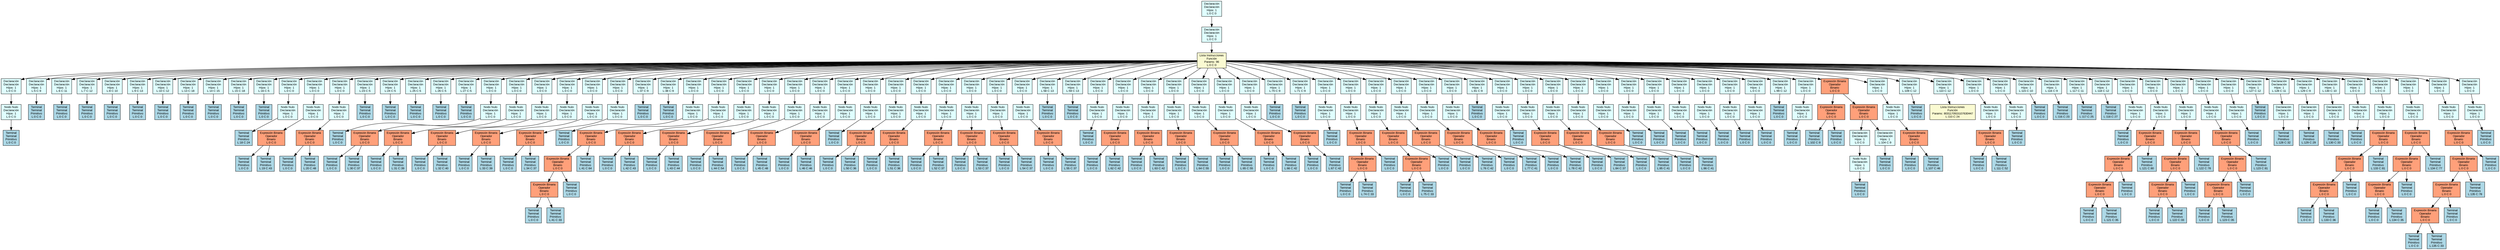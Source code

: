 digraph AST {
    rankdir=TB;
    node [shape=box, style=filled, fontname="Arial", fontsize=10];
    edge [fontname="Arial", fontsize=8];
    
    node0 [label="Declaración\nDeclaración\nHijos: 1\nL:0 C:0", fillcolor="lightcyan"];
    node1 [label="Declaración\nDeclaración\nHijos: 1\nL:0 C:0", fillcolor="lightcyan"];
    node0 -> node1;
    node2 [label="Lista Instrucciones\nFunción\nParams: 96\nL:0 C:0", fillcolor="lightgoldenrodyellow"];
    node1 -> node2;
    node3 [label="Declaración\nDeclaración\nHijos: 1\nL:0 C:0", fillcolor="lightcyan"];
    node2 -> node3;
    node4 [label="Nodo Nulo\nDeclaración\nHijos: 1\nL:0 C:0", fillcolor="lightcyan"];
    node3 -> node4;
    node5 [label="Terminal\nTerminal\nPrimitivo\nL:0 C:0", fillcolor="lightblue"];
    node4 -> node5;
    node6 [label="Declaración\nDeclaración\nHijos: 1\nL:5 C:9", fillcolor="lightcyan"];
    node2 -> node6;
    node7 [label="Terminal\nTerminal\nPrimitivo\nL:0 C:0", fillcolor="lightblue"];
    node6 -> node7;
    node8 [label="Declaración\nDeclaración\nHijos: 1\nL:6 C:11", fillcolor="lightcyan"];
    node2 -> node8;
    node9 [label="Terminal\nTerminal\nPrimitivo\nL:0 C:0", fillcolor="lightblue"];
    node8 -> node9;
    node10 [label="Declaración\nDeclaración\nHijos: 1\nL:7 C:12", fillcolor="lightcyan"];
    node2 -> node10;
    node11 [label="Terminal\nTerminal\nPrimitivo\nL:0 C:0", fillcolor="lightblue"];
    node10 -> node11;
    node12 [label="Declaración\nDeclaración\nHijos: 1\nL:8 C:10", fillcolor="lightcyan"];
    node2 -> node12;
    node13 [label="Terminal\nTerminal\nPrimitivo\nL:0 C:0", fillcolor="lightblue"];
    node12 -> node13;
    node14 [label="Declaración\nDeclaración\nHijos: 1\nL:9 C:13", fillcolor="lightcyan"];
    node2 -> node14;
    node15 [label="Terminal\nTerminal\nPrimitivo\nL:0 C:0", fillcolor="lightblue"];
    node14 -> node15;
    node16 [label="Declaración\nDeclaración\nHijos: 1\nL:10 C:12", fillcolor="lightcyan"];
    node2 -> node16;
    node17 [label="Terminal\nTerminal\nPrimitivo\nL:0 C:0", fillcolor="lightblue"];
    node16 -> node17;
    node18 [label="Declaración\nDeclaración\nHijos: 1\nL:13 C:18", fillcolor="lightcyan"];
    node2 -> node18;
    node19 [label="Terminal\nTerminal\nPrimitivo\nL:0 C:0", fillcolor="lightblue"];
    node18 -> node19;
    node20 [label="Declaración\nDeclaración\nHijos: 1\nL:14 C:15", fillcolor="lightcyan"];
    node2 -> node20;
    node21 [label="Terminal\nTerminal\nPrimitivo\nL:0 C:0", fillcolor="lightblue"];
    node20 -> node21;
    node22 [label="Declaración\nDeclaración\nHijos: 1\nL:15 C:18", fillcolor="lightcyan"];
    node2 -> node22;
    node23 [label="Terminal\nTerminal\nPrimitivo\nL:0 C:0", fillcolor="lightblue"];
    node22 -> node23;
    node24 [label="Declaración\nDeclaración\nHijos: 1\nL:16 C:5", fillcolor="lightcyan"];
    node2 -> node24;
    node25 [label="Terminal\nTerminal\nPrimitivo\nL:0 C:0", fillcolor="lightblue"];
    node24 -> node25;
    node26 [label="Declaración\nDeclaración\nHijos: 1\nL:0 C:0", fillcolor="lightcyan"];
    node2 -> node26;
    node27 [label="Nodo Nulo\nDeclaración\nHijos: 1\nL:0 C:0", fillcolor="lightcyan"];
    node26 -> node27;
    node28 [label="Terminal\nTerminal\nPrimitivo\nL:18 C:24", fillcolor="lightblue"];
    node27 -> node28;
    node29 [label="Declaración\nDeclaración\nHijos: 1\nL:0 C:0", fillcolor="lightcyan"];
    node2 -> node29;
    node30 [label="Nodo Nulo\nDeclaración\nHijos: 1\nL:0 C:0", fillcolor="lightcyan"];
    node29 -> node30;
    node31 [label="Expresión Binaria\nOperador\nBinario\nL:0 C:0", fillcolor="lightsalmon"];
    node30 -> node31;
    node32 [label="Terminal\nTerminal\nPrimitivo\nL:0 C:0", fillcolor="lightblue"];
    node31 -> node32;
    node33 [label="Terminal\nTerminal\nPrimitivo\nL:19 C:43", fillcolor="lightblue"];
    node31 -> node33;
    node34 [label="Declaración\nDeclaración\nHijos: 1\nL:0 C:0", fillcolor="lightcyan"];
    node2 -> node34;
    node35 [label="Nodo Nulo\nDeclaración\nHijos: 1\nL:0 C:0", fillcolor="lightcyan"];
    node34 -> node35;
    node36 [label="Expresión Binaria\nOperador\nBinario\nL:0 C:0", fillcolor="lightsalmon"];
    node35 -> node36;
    node37 [label="Terminal\nTerminal\nPrimitivo\nL:0 C:0", fillcolor="lightblue"];
    node36 -> node37;
    node38 [label="Terminal\nTerminal\nPrimitivo\nL:20 C:48", fillcolor="lightblue"];
    node36 -> node38;
    node39 [label="Declaración\nDeclaración\nHijos: 1\nL:23 C:5", fillcolor="lightcyan"];
    node2 -> node39;
    node40 [label="Terminal\nTerminal\nPrimitivo\nL:0 C:0", fillcolor="lightblue"];
    node39 -> node40;
    node41 [label="Declaración\nDeclaración\nHijos: 1\nL:24 C:5", fillcolor="lightcyan"];
    node2 -> node41;
    node42 [label="Terminal\nTerminal\nPrimitivo\nL:0 C:0", fillcolor="lightblue"];
    node41 -> node42;
    node43 [label="Declaración\nDeclaración\nHijos: 1\nL:25 C:5", fillcolor="lightcyan"];
    node2 -> node43;
    node44 [label="Terminal\nTerminal\nPrimitivo\nL:0 C:0", fillcolor="lightblue"];
    node43 -> node44;
    node45 [label="Declaración\nDeclaración\nHijos: 1\nL:26 C:5", fillcolor="lightcyan"];
    node2 -> node45;
    node46 [label="Terminal\nTerminal\nPrimitivo\nL:0 C:0", fillcolor="lightblue"];
    node45 -> node46;
    node47 [label="Declaración\nDeclaración\nHijos: 1\nL:27 C:5", fillcolor="lightcyan"];
    node2 -> node47;
    node48 [label="Terminal\nTerminal\nPrimitivo\nL:0 C:0", fillcolor="lightblue"];
    node47 -> node48;
    node49 [label="Declaración\nDeclaración\nHijos: 1\nL:0 C:0", fillcolor="lightcyan"];
    node2 -> node49;
    node50 [label="Nodo Nulo\nDeclaración\nHijos: 1\nL:0 C:0", fillcolor="lightcyan"];
    node49 -> node50;
    node51 [label="Terminal\nTerminal\nPrimitivo\nL:0 C:0", fillcolor="lightblue"];
    node50 -> node51;
    node52 [label="Declaración\nDeclaración\nHijos: 1\nL:0 C:0", fillcolor="lightcyan"];
    node2 -> node52;
    node53 [label="Nodo Nulo\nDeclaración\nHijos: 1\nL:0 C:0", fillcolor="lightcyan"];
    node52 -> node53;
    node54 [label="Expresión Binaria\nOperador\nBinario\nL:0 C:0", fillcolor="lightsalmon"];
    node53 -> node54;
    node55 [label="Terminal\nTerminal\nPrimitivo\nL:0 C:0", fillcolor="lightblue"];
    node54 -> node55;
    node56 [label="Terminal\nTerminal\nPrimitivo\nL:30 C:37", fillcolor="lightblue"];
    node54 -> node56;
    node57 [label="Declaración\nDeclaración\nHijos: 1\nL:0 C:0", fillcolor="lightcyan"];
    node2 -> node57;
    node58 [label="Nodo Nulo\nDeclaración\nHijos: 1\nL:0 C:0", fillcolor="lightcyan"];
    node57 -> node58;
    node59 [label="Expresión Binaria\nOperador\nBinario\nL:0 C:0", fillcolor="lightsalmon"];
    node58 -> node59;
    node60 [label="Terminal\nTerminal\nPrimitivo\nL:0 C:0", fillcolor="lightblue"];
    node59 -> node60;
    node61 [label="Terminal\nTerminal\nPrimitivo\nL:31 C:39", fillcolor="lightblue"];
    node59 -> node61;
    node62 [label="Declaración\nDeclaración\nHijos: 1\nL:0 C:0", fillcolor="lightcyan"];
    node2 -> node62;
    node63 [label="Nodo Nulo\nDeclaración\nHijos: 1\nL:0 C:0", fillcolor="lightcyan"];
    node62 -> node63;
    node64 [label="Expresión Binaria\nOperador\nBinario\nL:0 C:0", fillcolor="lightsalmon"];
    node63 -> node64;
    node65 [label="Terminal\nTerminal\nPrimitivo\nL:0 C:0", fillcolor="lightblue"];
    node64 -> node65;
    node66 [label="Terminal\nTerminal\nPrimitivo\nL:32 C:40", fillcolor="lightblue"];
    node64 -> node66;
    node67 [label="Declaración\nDeclaración\nHijos: 1\nL:0 C:0", fillcolor="lightcyan"];
    node2 -> node67;
    node68 [label="Nodo Nulo\nDeclaración\nHijos: 1\nL:0 C:0", fillcolor="lightcyan"];
    node67 -> node68;
    node69 [label="Expresión Binaria\nOperador\nBinario\nL:0 C:0", fillcolor="lightsalmon"];
    node68 -> node69;
    node70 [label="Terminal\nTerminal\nPrimitivo\nL:0 C:0", fillcolor="lightblue"];
    node69 -> node70;
    node71 [label="Terminal\nTerminal\nPrimitivo\nL:33 C:39", fillcolor="lightblue"];
    node69 -> node71;
    node72 [label="Declaración\nDeclaración\nHijos: 1\nL:0 C:0", fillcolor="lightcyan"];
    node2 -> node72;
    node73 [label="Nodo Nulo\nDeclaración\nHijos: 1\nL:0 C:0", fillcolor="lightcyan"];
    node72 -> node73;
    node74 [label="Expresión Binaria\nOperador\nBinario\nL:0 C:0", fillcolor="lightsalmon"];
    node73 -> node74;
    node75 [label="Terminal\nTerminal\nPrimitivo\nL:0 C:0", fillcolor="lightblue"];
    node74 -> node75;
    node76 [label="Terminal\nTerminal\nPrimitivo\nL:34 C:37", fillcolor="lightblue"];
    node74 -> node76;
    node77 [label="Declaración\nDeclaración\nHijos: 1\nL:37 C:9", fillcolor="lightcyan"];
    node2 -> node77;
    node78 [label="Terminal\nTerminal\nPrimitivo\nL:0 C:0", fillcolor="lightblue"];
    node77 -> node78;
    node79 [label="Declaración\nDeclaración\nHijos: 1\nL:38 C:9", fillcolor="lightcyan"];
    node2 -> node79;
    node80 [label="Terminal\nTerminal\nPrimitivo\nL:0 C:0", fillcolor="lightblue"];
    node79 -> node80;
    node81 [label="Declaración\nDeclaración\nHijos: 1\nL:0 C:0", fillcolor="lightcyan"];
    node2 -> node81;
    node82 [label="Nodo Nulo\nDeclaración\nHijos: 1\nL:0 C:0", fillcolor="lightcyan"];
    node81 -> node82;
    node83 [label="Terminal\nTerminal\nPrimitivo\nL:0 C:0", fillcolor="lightblue"];
    node82 -> node83;
    node84 [label="Declaración\nDeclaración\nHijos: 1\nL:0 C:0", fillcolor="lightcyan"];
    node2 -> node84;
    node85 [label="Nodo Nulo\nDeclaración\nHijos: 1\nL:0 C:0", fillcolor="lightcyan"];
    node84 -> node85;
    node86 [label="Expresión Binaria\nOperador\nBinario\nL:0 C:0", fillcolor="lightsalmon"];
    node85 -> node86;
    node87 [label="Expresión Binaria\nOperador\nBinario\nL:0 C:0", fillcolor="lightsalmon"];
    node86 -> node87;
    node88 [label="Expresión Binaria\nOperador\nBinario\nL:0 C:0", fillcolor="lightsalmon"];
    node87 -> node88;
    node89 [label="Terminal\nTerminal\nPrimitivo\nL:0 C:0", fillcolor="lightblue"];
    node88 -> node89;
    node90 [label="Terminal\nTerminal\nPrimitivo\nL:41 C:33", fillcolor="lightblue"];
    node88 -> node90;
    node91 [label="Terminal\nTerminal\nPrimitivo\nL:0 C:0", fillcolor="lightblue"];
    node87 -> node91;
    node92 [label="Terminal\nTerminal\nPrimitivo\nL:41 C:64", fillcolor="lightblue"];
    node86 -> node92;
    node93 [label="Declaración\nDeclaración\nHijos: 1\nL:0 C:0", fillcolor="lightcyan"];
    node2 -> node93;
    node94 [label="Nodo Nulo\nDeclaración\nHijos: 1\nL:0 C:0", fillcolor="lightcyan"];
    node93 -> node94;
    node95 [label="Expresión Binaria\nOperador\nBinario\nL:0 C:0", fillcolor="lightsalmon"];
    node94 -> node95;
    node96 [label="Terminal\nTerminal\nPrimitivo\nL:0 C:0", fillcolor="lightblue"];
    node95 -> node96;
    node97 [label="Terminal\nTerminal\nPrimitivo\nL:42 C:43", fillcolor="lightblue"];
    node95 -> node97;
    node98 [label="Declaración\nDeclaración\nHijos: 1\nL:0 C:0", fillcolor="lightcyan"];
    node2 -> node98;
    node99 [label="Nodo Nulo\nDeclaración\nHijos: 1\nL:0 C:0", fillcolor="lightcyan"];
    node98 -> node99;
    node100 [label="Expresión Binaria\nOperador\nBinario\nL:0 C:0", fillcolor="lightsalmon"];
    node99 -> node100;
    node101 [label="Terminal\nTerminal\nPrimitivo\nL:0 C:0", fillcolor="lightblue"];
    node100 -> node101;
    node102 [label="Terminal\nTerminal\nPrimitivo\nL:43 C:44", fillcolor="lightblue"];
    node100 -> node102;
    node103 [label="Declaración\nDeclaración\nHijos: 1\nL:0 C:0", fillcolor="lightcyan"];
    node2 -> node103;
    node104 [label="Nodo Nulo\nDeclaración\nHijos: 1\nL:0 C:0", fillcolor="lightcyan"];
    node103 -> node104;
    node105 [label="Expresión Binaria\nOperador\nBinario\nL:0 C:0", fillcolor="lightsalmon"];
    node104 -> node105;
    node106 [label="Terminal\nTerminal\nPrimitivo\nL:0 C:0", fillcolor="lightblue"];
    node105 -> node106;
    node107 [label="Terminal\nTerminal\nPrimitivo\nL:44 C:54", fillcolor="lightblue"];
    node105 -> node107;
    node108 [label="Declaración\nDeclaración\nHijos: 1\nL:0 C:0", fillcolor="lightcyan"];
    node2 -> node108;
    node109 [label="Nodo Nulo\nDeclaración\nHijos: 1\nL:0 C:0", fillcolor="lightcyan"];
    node108 -> node109;
    node110 [label="Expresión Binaria\nOperador\nBinario\nL:0 C:0", fillcolor="lightsalmon"];
    node109 -> node110;
    node111 [label="Terminal\nTerminal\nPrimitivo\nL:0 C:0", fillcolor="lightblue"];
    node110 -> node111;
    node112 [label="Terminal\nTerminal\nPrimitivo\nL:45 C:48", fillcolor="lightblue"];
    node110 -> node112;
    node113 [label="Declaración\nDeclaración\nHijos: 1\nL:0 C:0", fillcolor="lightcyan"];
    node2 -> node113;
    node114 [label="Nodo Nulo\nDeclaración\nHijos: 1\nL:0 C:0", fillcolor="lightcyan"];
    node113 -> node114;
    node115 [label="Expresión Binaria\nOperador\nBinario\nL:0 C:0", fillcolor="lightsalmon"];
    node114 -> node115;
    node116 [label="Terminal\nTerminal\nPrimitivo\nL:0 C:0", fillcolor="lightblue"];
    node115 -> node116;
    node117 [label="Terminal\nTerminal\nPrimitivo\nL:46 C:46", fillcolor="lightblue"];
    node115 -> node117;
    node118 [label="Declaración\nDeclaración\nHijos: 1\nL:0 C:0", fillcolor="lightcyan"];
    node2 -> node118;
    node119 [label="Nodo Nulo\nDeclaración\nHijos: 1\nL:0 C:0", fillcolor="lightcyan"];
    node118 -> node119;
    node120 [label="Terminal\nTerminal\nPrimitivo\nL:0 C:0", fillcolor="lightblue"];
    node119 -> node120;
    node121 [label="Declaración\nDeclaración\nHijos: 1\nL:0 C:0", fillcolor="lightcyan"];
    node2 -> node121;
    node122 [label="Nodo Nulo\nDeclaración\nHijos: 1\nL:0 C:0", fillcolor="lightcyan"];
    node121 -> node122;
    node123 [label="Expresión Binaria\nOperador\nBinario\nL:0 C:0", fillcolor="lightsalmon"];
    node122 -> node123;
    node124 [label="Terminal\nTerminal\nPrimitivo\nL:0 C:0", fillcolor="lightblue"];
    node123 -> node124;
    node125 [label="Terminal\nTerminal\nPrimitivo\nL:50 C:36", fillcolor="lightblue"];
    node123 -> node125;
    node126 [label="Declaración\nDeclaración\nHijos: 1\nL:0 C:0", fillcolor="lightcyan"];
    node2 -> node126;
    node127 [label="Nodo Nulo\nDeclaración\nHijos: 1\nL:0 C:0", fillcolor="lightcyan"];
    node126 -> node127;
    node128 [label="Expresión Binaria\nOperador\nBinario\nL:0 C:0", fillcolor="lightsalmon"];
    node127 -> node128;
    node129 [label="Terminal\nTerminal\nPrimitivo\nL:0 C:0", fillcolor="lightblue"];
    node128 -> node129;
    node130 [label="Terminal\nTerminal\nPrimitivo\nL:51 C:36", fillcolor="lightblue"];
    node128 -> node130;
    node131 [label="Declaración\nDeclaración\nHijos: 1\nL:0 C:0", fillcolor="lightcyan"];
    node2 -> node131;
    node132 [label="Nodo Nulo\nDeclaración\nHijos: 1\nL:0 C:0", fillcolor="lightcyan"];
    node131 -> node132;
    node133 [label="Expresión Binaria\nOperador\nBinario\nL:0 C:0", fillcolor="lightsalmon"];
    node132 -> node133;
    node134 [label="Terminal\nTerminal\nPrimitivo\nL:0 C:0", fillcolor="lightblue"];
    node133 -> node134;
    node135 [label="Terminal\nTerminal\nPrimitivo\nL:52 C:37", fillcolor="lightblue"];
    node133 -> node135;
    node136 [label="Declaración\nDeclaración\nHijos: 1\nL:0 C:0", fillcolor="lightcyan"];
    node2 -> node136;
    node137 [label="Nodo Nulo\nDeclaración\nHijos: 1\nL:0 C:0", fillcolor="lightcyan"];
    node136 -> node137;
    node138 [label="Expresión Binaria\nOperador\nBinario\nL:0 C:0", fillcolor="lightsalmon"];
    node137 -> node138;
    node139 [label="Terminal\nTerminal\nPrimitivo\nL:0 C:0", fillcolor="lightblue"];
    node138 -> node139;
    node140 [label="Terminal\nTerminal\nPrimitivo\nL:53 C:37", fillcolor="lightblue"];
    node138 -> node140;
    node141 [label="Declaración\nDeclaración\nHijos: 1\nL:0 C:0", fillcolor="lightcyan"];
    node2 -> node141;
    node142 [label="Nodo Nulo\nDeclaración\nHijos: 1\nL:0 C:0", fillcolor="lightcyan"];
    node141 -> node142;
    node143 [label="Expresión Binaria\nOperador\nBinario\nL:0 C:0", fillcolor="lightsalmon"];
    node142 -> node143;
    node144 [label="Terminal\nTerminal\nPrimitivo\nL:0 C:0", fillcolor="lightblue"];
    node143 -> node144;
    node145 [label="Terminal\nTerminal\nPrimitivo\nL:54 C:37", fillcolor="lightblue"];
    node143 -> node145;
    node146 [label="Declaración\nDeclaración\nHijos: 1\nL:0 C:0", fillcolor="lightcyan"];
    node2 -> node146;
    node147 [label="Nodo Nulo\nDeclaración\nHijos: 1\nL:0 C:0", fillcolor="lightcyan"];
    node146 -> node147;
    node148 [label="Expresión Binaria\nOperador\nBinario\nL:0 C:0", fillcolor="lightsalmon"];
    node147 -> node148;
    node149 [label="Terminal\nTerminal\nPrimitivo\nL:0 C:0", fillcolor="lightblue"];
    node148 -> node149;
    node150 [label="Terminal\nTerminal\nPrimitivo\nL:55 C:37", fillcolor="lightblue"];
    node148 -> node150;
    node151 [label="Declaración\nDeclaración\nHijos: 1\nL:58 C:13", fillcolor="lightcyan"];
    node2 -> node151;
    node152 [label="Terminal\nTerminal\nPrimitivo\nL:0 C:0", fillcolor="lightblue"];
    node151 -> node152;
    node153 [label="Declaración\nDeclaración\nHijos: 1\nL:59 C:13", fillcolor="lightcyan"];
    node2 -> node153;
    node154 [label="Terminal\nTerminal\nPrimitivo\nL:0 C:0", fillcolor="lightblue"];
    node153 -> node154;
    node155 [label="Declaración\nDeclaración\nHijos: 1\nL:0 C:0", fillcolor="lightcyan"];
    node2 -> node155;
    node156 [label="Nodo Nulo\nDeclaración\nHijos: 1\nL:0 C:0", fillcolor="lightcyan"];
    node155 -> node156;
    node157 [label="Terminal\nTerminal\nPrimitivo\nL:0 C:0", fillcolor="lightblue"];
    node156 -> node157;
    node158 [label="Declaración\nDeclaración\nHijos: 1\nL:0 C:0", fillcolor="lightcyan"];
    node2 -> node158;
    node159 [label="Nodo Nulo\nDeclaración\nHijos: 1\nL:0 C:0", fillcolor="lightcyan"];
    node158 -> node159;
    node160 [label="Expresión Binaria\nOperador\nBinario\nL:0 C:0", fillcolor="lightsalmon"];
    node159 -> node160;
    node161 [label="Terminal\nTerminal\nPrimitivo\nL:0 C:0", fillcolor="lightblue"];
    node160 -> node161;
    node162 [label="Terminal\nTerminal\nPrimitivo\nL:62 C:42", fillcolor="lightblue"];
    node160 -> node162;
    node163 [label="Declaración\nDeclaración\nHijos: 1\nL:0 C:0", fillcolor="lightcyan"];
    node2 -> node163;
    node164 [label="Nodo Nulo\nDeclaración\nHijos: 1\nL:0 C:0", fillcolor="lightcyan"];
    node163 -> node164;
    node165 [label="Expresión Binaria\nOperador\nBinario\nL:0 C:0", fillcolor="lightsalmon"];
    node164 -> node165;
    node166 [label="Terminal\nTerminal\nPrimitivo\nL:0 C:0", fillcolor="lightblue"];
    node165 -> node166;
    node167 [label="Terminal\nTerminal\nPrimitivo\nL:63 C:42", fillcolor="lightblue"];
    node165 -> node167;
    node168 [label="Declaración\nDeclaración\nHijos: 1\nL:0 C:0", fillcolor="lightcyan"];
    node2 -> node168;
    node169 [label="Nodo Nulo\nDeclaración\nHijos: 1\nL:0 C:0", fillcolor="lightcyan"];
    node168 -> node169;
    node170 [label="Expresión Binaria\nOperador\nBinario\nL:0 C:0", fillcolor="lightsalmon"];
    node169 -> node170;
    node171 [label="Terminal\nTerminal\nPrimitivo\nL:0 C:0", fillcolor="lightblue"];
    node170 -> node171;
    node172 [label="Terminal\nTerminal\nPrimitivo\nL:64 C:55", fillcolor="lightblue"];
    node170 -> node172;
    node173 [label="Declaración\nDeclaración\nHijos: 1\nL:0 C:0", fillcolor="lightcyan"];
    node2 -> node173;
    node174 [label="Nodo Nulo\nDeclaración\nHijos: 1\nL:0 C:0", fillcolor="lightcyan"];
    node173 -> node174;
    node175 [label="Expresión Binaria\nOperador\nBinario\nL:0 C:0", fillcolor="lightsalmon"];
    node174 -> node175;
    node176 [label="Terminal\nTerminal\nPrimitivo\nL:0 C:0", fillcolor="lightblue"];
    node175 -> node176;
    node177 [label="Terminal\nTerminal\nPrimitivo\nL:65 C:55", fillcolor="lightblue"];
    node175 -> node177;
    node178 [label="Declaración\nDeclaración\nHijos: 1\nL:0 C:0", fillcolor="lightcyan"];
    node2 -> node178;
    node179 [label="Nodo Nulo\nDeclaración\nHijos: 1\nL:0 C:0", fillcolor="lightcyan"];
    node178 -> node179;
    node180 [label="Expresión Binaria\nOperador\nBinario\nL:0 C:0", fillcolor="lightsalmon"];
    node179 -> node180;
    node181 [label="Terminal\nTerminal\nPrimitivo\nL:0 C:0", fillcolor="lightblue"];
    node180 -> node181;
    node182 [label="Terminal\nTerminal\nPrimitivo\nL:66 C:42", fillcolor="lightblue"];
    node180 -> node182;
    node183 [label="Declaración\nDeclaración\nHijos: 1\nL:0 C:0", fillcolor="lightcyan"];
    node2 -> node183;
    node184 [label="Nodo Nulo\nDeclaración\nHijos: 1\nL:0 C:0", fillcolor="lightcyan"];
    node183 -> node184;
    node185 [label="Expresión Binaria\nOperador\nBinario\nL:0 C:0", fillcolor="lightsalmon"];
    node184 -> node185;
    node186 [label="Terminal\nTerminal\nPrimitivo\nL:0 C:0", fillcolor="lightblue"];
    node185 -> node186;
    node187 [label="Terminal\nTerminal\nPrimitivo\nL:67 C:42", fillcolor="lightblue"];
    node185 -> node187;
    node188 [label="Declaración\nDeclaración\nHijos: 1\nL:70 C:9", fillcolor="lightcyan"];
    node2 -> node188;
    node189 [label="Terminal\nTerminal\nPrimitivo\nL:0 C:0", fillcolor="lightblue"];
    node188 -> node189;
    node190 [label="Declaración\nDeclaración\nHijos: 1\nL:71 C:9", fillcolor="lightcyan"];
    node2 -> node190;
    node191 [label="Terminal\nTerminal\nPrimitivo\nL:0 C:0", fillcolor="lightblue"];
    node190 -> node191;
    node192 [label="Declaración\nDeclaración\nHijos: 1\nL:0 C:0", fillcolor="lightcyan"];
    node2 -> node192;
    node193 [label="Nodo Nulo\nDeclaración\nHijos: 1\nL:0 C:0", fillcolor="lightcyan"];
    node192 -> node193;
    node194 [label="Terminal\nTerminal\nPrimitivo\nL:0 C:0", fillcolor="lightblue"];
    node193 -> node194;
    node195 [label="Declaración\nDeclaración\nHijos: 1\nL:0 C:0", fillcolor="lightcyan"];
    node2 -> node195;
    node196 [label="Nodo Nulo\nDeclaración\nHijos: 1\nL:0 C:0", fillcolor="lightcyan"];
    node195 -> node196;
    node197 [label="Expresión Binaria\nOperador\nBinario\nL:0 C:0", fillcolor="lightsalmon"];
    node196 -> node197;
    node198 [label="Expresión Binaria\nOperador\nBinario\nL:0 C:0", fillcolor="lightsalmon"];
    node197 -> node198;
    node199 [label="Terminal\nTerminal\nPrimitivo\nL:0 C:0", fillcolor="lightblue"];
    node198 -> node199;
    node200 [label="Terminal\nTerminal\nPrimitivo\nL:74 C:33", fillcolor="lightblue"];
    node198 -> node200;
    node201 [label="Terminal\nTerminal\nPrimitivo\nL:0 C:0", fillcolor="lightblue"];
    node197 -> node201;
    node202 [label="Declaración\nDeclaración\nHijos: 1\nL:0 C:0", fillcolor="lightcyan"];
    node2 -> node202;
    node203 [label="Nodo Nulo\nDeclaración\nHijos: 1\nL:0 C:0", fillcolor="lightcyan"];
    node202 -> node203;
    node204 [label="Expresión Binaria\nOperador\nBinario\nL:0 C:0", fillcolor="lightsalmon"];
    node203 -> node204;
    node205 [label="Expresión Binaria\nOperador\nBinario\nL:0 C:0", fillcolor="lightsalmon"];
    node204 -> node205;
    node206 [label="Terminal\nTerminal\nPrimitivo\nL:0 C:0", fillcolor="lightblue"];
    node205 -> node206;
    node207 [label="Terminal\nTerminal\nPrimitivo\nL:75 C:33", fillcolor="lightblue"];
    node205 -> node207;
    node208 [label="Terminal\nTerminal\nPrimitivo\nL:0 C:0", fillcolor="lightblue"];
    node204 -> node208;
    node209 [label="Declaración\nDeclaración\nHijos: 1\nL:0 C:0", fillcolor="lightcyan"];
    node2 -> node209;
    node210 [label="Nodo Nulo\nDeclaración\nHijos: 1\nL:0 C:0", fillcolor="lightcyan"];
    node209 -> node210;
    node211 [label="Expresión Binaria\nOperador\nBinario\nL:0 C:0", fillcolor="lightsalmon"];
    node210 -> node211;
    node212 [label="Terminal\nTerminal\nPrimitivo\nL:0 C:0", fillcolor="lightblue"];
    node211 -> node212;
    node213 [label="Terminal\nTerminal\nPrimitivo\nL:76 C:42", fillcolor="lightblue"];
    node211 -> node213;
    node214 [label="Declaración\nDeclaración\nHijos: 1\nL:0 C:0", fillcolor="lightcyan"];
    node2 -> node214;
    node215 [label="Nodo Nulo\nDeclaración\nHijos: 1\nL:0 C:0", fillcolor="lightcyan"];
    node214 -> node215;
    node216 [label="Expresión Binaria\nOperador\nBinario\nL:0 C:0", fillcolor="lightsalmon"];
    node215 -> node216;
    node217 [label="Terminal\nTerminal\nPrimitivo\nL:0 C:0", fillcolor="lightblue"];
    node216 -> node217;
    node218 [label="Terminal\nTerminal\nPrimitivo\nL:77 C:41", fillcolor="lightblue"];
    node216 -> node218;
    node219 [label="Declaración\nDeclaración\nHijos: 1\nL:0 C:0", fillcolor="lightcyan"];
    node2 -> node219;
    node220 [label="Nodo Nulo\nDeclaración\nHijos: 1\nL:0 C:0", fillcolor="lightcyan"];
    node219 -> node220;
    node221 [label="Expresión Binaria\nOperador\nBinario\nL:0 C:0", fillcolor="lightsalmon"];
    node220 -> node221;
    node222 [label="Terminal\nTerminal\nPrimitivo\nL:0 C:0", fillcolor="lightblue"];
    node221 -> node222;
    node223 [label="Terminal\nTerminal\nPrimitivo\nL:78 C:42", fillcolor="lightblue"];
    node221 -> node223;
    node224 [label="Declaración\nDeclaración\nHijos: 1\nL:81 C:9", fillcolor="lightcyan"];
    node2 -> node224;
    node225 [label="Terminal\nTerminal\nPrimitivo\nL:0 C:0", fillcolor="lightblue"];
    node224 -> node225;
    node226 [label="Declaración\nDeclaración\nHijos: 1\nL:0 C:0", fillcolor="lightcyan"];
    node2 -> node226;
    node227 [label="Nodo Nulo\nDeclaración\nHijos: 1\nL:0 C:0", fillcolor="lightcyan"];
    node226 -> node227;
    node228 [label="Terminal\nTerminal\nPrimitivo\nL:0 C:0", fillcolor="lightblue"];
    node227 -> node228;
    node229 [label="Declaración\nDeclaración\nHijos: 1\nL:0 C:0", fillcolor="lightcyan"];
    node2 -> node229;
    node230 [label="Nodo Nulo\nDeclaración\nHijos: 1\nL:0 C:0", fillcolor="lightcyan"];
    node229 -> node230;
    node231 [label="Expresión Binaria\nOperador\nBinario\nL:0 C:0", fillcolor="lightsalmon"];
    node230 -> node231;
    node232 [label="Terminal\nTerminal\nPrimitivo\nL:0 C:0", fillcolor="lightblue"];
    node231 -> node232;
    node233 [label="Terminal\nTerminal\nPrimitivo\nL:84 C:37", fillcolor="lightblue"];
    node231 -> node233;
    node234 [label="Declaración\nDeclaración\nHijos: 1\nL:0 C:0", fillcolor="lightcyan"];
    node2 -> node234;
    node235 [label="Nodo Nulo\nDeclaración\nHijos: 1\nL:0 C:0", fillcolor="lightcyan"];
    node234 -> node235;
    node236 [label="Expresión Binaria\nOperador\nBinario\nL:0 C:0", fillcolor="lightsalmon"];
    node235 -> node236;
    node237 [label="Terminal\nTerminal\nPrimitivo\nL:0 C:0", fillcolor="lightblue"];
    node236 -> node237;
    node238 [label="Terminal\nTerminal\nPrimitivo\nL:85 C:41", fillcolor="lightblue"];
    node236 -> node238;
    node239 [label="Declaración\nDeclaración\nHijos: 1\nL:0 C:0", fillcolor="lightcyan"];
    node2 -> node239;
    node240 [label="Nodo Nulo\nDeclaración\nHijos: 1\nL:0 C:0", fillcolor="lightcyan"];
    node239 -> node240;
    node241 [label="Expresión Binaria\nOperador\nBinario\nL:0 C:0", fillcolor="lightsalmon"];
    node240 -> node241;
    node242 [label="Terminal\nTerminal\nPrimitivo\nL:0 C:0", fillcolor="lightblue"];
    node241 -> node242;
    node243 [label="Terminal\nTerminal\nPrimitivo\nL:86 C:41", fillcolor="lightblue"];
    node241 -> node243;
    node244 [label="Declaración\nDeclaración\nHijos: 1\nL:0 C:0", fillcolor="lightcyan"];
    node2 -> node244;
    node245 [label="Nodo Nulo\nDeclaración\nHijos: 1\nL:0 C:0", fillcolor="lightcyan"];
    node244 -> node245;
    node246 [label="Terminal\nTerminal\nPrimitivo\nL:0 C:0", fillcolor="lightblue"];
    node245 -> node246;
    node247 [label="Declaración\nDeclaración\nHijos: 1\nL:0 C:0", fillcolor="lightcyan"];
    node2 -> node247;
    node248 [label="Nodo Nulo\nDeclaración\nHijos: 1\nL:0 C:0", fillcolor="lightcyan"];
    node247 -> node248;
    node249 [label="Terminal\nTerminal\nPrimitivo\nL:0 C:0", fillcolor="lightblue"];
    node248 -> node249;
    node250 [label="Declaración\nDeclaración\nHijos: 1\nL:0 C:0", fillcolor="lightcyan"];
    node2 -> node250;
    node251 [label="Nodo Nulo\nDeclaración\nHijos: 1\nL:0 C:0", fillcolor="lightcyan"];
    node250 -> node251;
    node252 [label="Terminal\nTerminal\nPrimitivo\nL:0 C:0", fillcolor="lightblue"];
    node251 -> node252;
    node253 [label="Declaración\nDeclaración\nHijos: 1\nL:0 C:0", fillcolor="lightcyan"];
    node2 -> node253;
    node254 [label="Nodo Nulo\nDeclaración\nHijos: 1\nL:0 C:0", fillcolor="lightcyan"];
    node253 -> node254;
    node255 [label="Terminal\nTerminal\nPrimitivo\nL:0 C:0", fillcolor="lightblue"];
    node254 -> node255;
    node256 [label="Declaración\nDeclaración\nHijos: 1\nL:0 C:0", fillcolor="lightcyan"];
    node2 -> node256;
    node257 [label="Nodo Nulo\nDeclaración\nHijos: 1\nL:0 C:0", fillcolor="lightcyan"];
    node256 -> node257;
    node258 [label="Terminal\nTerminal\nPrimitivo\nL:0 C:0", fillcolor="lightblue"];
    node257 -> node258;
    node259 [label="Declaración\nDeclaración\nHijos: 1\nL:0 C:0", fillcolor="lightcyan"];
    node2 -> node259;
    node260 [label="Nodo Nulo\nDeclaración\nHijos: 1\nL:0 C:0", fillcolor="lightcyan"];
    node259 -> node260;
    node261 [label="Terminal\nTerminal\nPrimitivo\nL:0 C:0", fillcolor="lightblue"];
    node260 -> node261;
    node262 [label="Declaración\nDeclaración\nHijos: 1\nL:0 C:0", fillcolor="lightcyan"];
    node2 -> node262;
    node263 [label="Nodo Nulo\nDeclaración\nHijos: 1\nL:0 C:0", fillcolor="lightcyan"];
    node262 -> node263;
    node264 [label="Terminal\nTerminal\nPrimitivo\nL:0 C:0", fillcolor="lightblue"];
    node263 -> node264;
    node265 [label="Declaración\nDeclaración\nHijos: 1\nL:99 C:12", fillcolor="lightcyan"];
    node2 -> node265;
    node266 [label="Terminal\nTerminal\nPrimitivo\nL:0 C:0", fillcolor="lightblue"];
    node265 -> node266;
    node267 [label="Declaración\nDeclaración\nHijos: 1\nL:0 C:0", fillcolor="lightcyan"];
    node2 -> node267;
    node268 [label="Nodo Nulo\nDeclaración\nHijos: 1\nL:0 C:0", fillcolor="lightcyan"];
    node267 -> node268;
    node269 [label="Terminal\nTerminal\nPrimitivo\nL:0 C:0", fillcolor="lightblue"];
    node268 -> node269;
    node270 [label="Expresión Binaria\nOperador\nBinario\nL:0 C:0", fillcolor="lightsalmon"];
    node2 -> node270;
    node271 [label="Expresión Binaria\nOperador\nBinario\nL:0 C:0", fillcolor="lightsalmon"];
    node270 -> node271;
    node272 [label="Terminal\nTerminal\nPrimitivo\nL:102 C:9", fillcolor="lightblue"];
    node271 -> node272;
    node273 [label="Terminal\nTerminal\nPrimitivo\nL:0 C:0", fillcolor="lightblue"];
    node271 -> node273;
    node274 [label="Expresión Binaria\nOperador\nBinario\nL:0 C:0", fillcolor="lightsalmon"];
    node270 -> node274;
    node275 [label="Declaración\nDeclaración\nHijos: 1\nL:0 C:0", fillcolor="lightcyan"];
    node274 -> node275;
    node276 [label="Nodo Nulo\nDeclaración\nHijos: 1\nL:0 C:0", fillcolor="lightcyan"];
    node275 -> node276;
    node277 [label="Terminal\nTerminal\nPrimitivo\nL:0 C:0", fillcolor="lightblue"];
    node276 -> node277;
    node278 [label="Declaración\nDeclaración\nHijos: 1\nL:104 C:9", fillcolor="lightcyan"];
    node274 -> node278;
    node279 [label="Terminal\nTerminal\nPrimitivo\nL:0 C:0", fillcolor="lightblue"];
    node278 -> node279;
    node280 [label="Declaración\nDeclaración\nHijos: 1\nL:0 C:0", fillcolor="lightcyan"];
    node2 -> node280;
    node281 [label="Nodo Nulo\nDeclaración\nHijos: 1\nL:0 C:0", fillcolor="lightcyan"];
    node280 -> node281;
    node282 [label="Expresión Binaria\nOperador\nBinario\nL:0 C:0", fillcolor="lightsalmon"];
    node281 -> node282;
    node283 [label="Terminal\nTerminal\nPrimitivo\nL:0 C:0", fillcolor="lightblue"];
    node282 -> node283;
    node284 [label="Terminal\nTerminal\nPrimitivo\nL:107 C:46", fillcolor="lightblue"];
    node282 -> node284;
    node285 [label="Declaración\nDeclaración\nHijos: 1\nL:109 C:12", fillcolor="lightcyan"];
    node2 -> node285;
    node286 [label="Terminal\nTerminal\nPrimitivo\nL:0 C:0", fillcolor="lightblue"];
    node285 -> node286;
    node287 [label="Declaración\nDeclaración\nHijos: 1\nL:110 C:12", fillcolor="lightcyan"];
    node2 -> node287;
    node288 [label="Lista Instrucciones\nFunción\nParams: 8031170915107630447\nL:110 C:24", fillcolor="lightgoldenrodyellow"];
    node287 -> node288;
    node289 [label="Declaración\nDeclaración\nHijos: 1\nL:0 C:0", fillcolor="lightcyan"];
    node2 -> node289;
    node290 [label="Nodo Nulo\nDeclaración\nHijos: 1\nL:0 C:0", fillcolor="lightcyan"];
    node289 -> node290;
    node291 [label="Expresión Binaria\nOperador\nBinario\nL:0 C:0", fillcolor="lightsalmon"];
    node290 -> node291;
    node292 [label="Terminal\nTerminal\nPrimitivo\nL:0 C:0", fillcolor="lightblue"];
    node291 -> node292;
    node293 [label="Terminal\nTerminal\nPrimitivo\nL:111 C:52", fillcolor="lightblue"];
    node291 -> node293;
    node294 [label="Declaración\nDeclaración\nHijos: 1\nL:0 C:0", fillcolor="lightcyan"];
    node2 -> node294;
    node295 [label="Nodo Nulo\nDeclaración\nHijos: 1\nL:0 C:0", fillcolor="lightcyan"];
    node294 -> node295;
    node296 [label="Terminal\nTerminal\nPrimitivo\nL:0 C:0", fillcolor="lightblue"];
    node295 -> node296;
    node297 [label="Declaración\nDeclaración\nHijos: 1\nL:115 C:10", fillcolor="lightcyan"];
    node2 -> node297;
    node298 [label="Terminal\nTerminal\nPrimitivo\nL:0 C:0", fillcolor="lightblue"];
    node297 -> node298;
    node299 [label="Declaración\nDeclaración\nHijos: 1\nL:116 C:9", fillcolor="lightcyan"];
    node2 -> node299;
    node300 [label="Terminal\nTerminal\nPrimitivo\nL:116 C:23", fillcolor="lightblue"];
    node299 -> node300;
    node301 [label="Declaración\nDeclaración\nHijos: 1\nL:117 C:11", fillcolor="lightcyan"];
    node2 -> node301;
    node302 [label="Terminal\nTerminal\nPrimitivo\nL:117 C:25", fillcolor="lightblue"];
    node301 -> node302;
    node303 [label="Declaración\nDeclaración\nHijos: 1\nL:118 C:12", fillcolor="lightcyan"];
    node2 -> node303;
    node304 [label="Terminal\nTerminal\nPrimitivo\nL:118 C:27", fillcolor="lightblue"];
    node303 -> node304;
    node305 [label="Declaración\nDeclaración\nHijos: 1\nL:0 C:0", fillcolor="lightcyan"];
    node2 -> node305;
    node306 [label="Nodo Nulo\nDeclaración\nHijos: 1\nL:0 C:0", fillcolor="lightcyan"];
    node305 -> node306;
    node307 [label="Terminal\nTerminal\nPrimitivo\nL:0 C:0", fillcolor="lightblue"];
    node306 -> node307;
    node308 [label="Declaración\nDeclaración\nHijos: 1\nL:0 C:0", fillcolor="lightcyan"];
    node2 -> node308;
    node309 [label="Nodo Nulo\nDeclaración\nHijos: 1\nL:0 C:0", fillcolor="lightcyan"];
    node308 -> node309;
    node310 [label="Expresión Binaria\nOperador\nBinario\nL:0 C:0", fillcolor="lightsalmon"];
    node309 -> node310;
    node311 [label="Expresión Binaria\nOperador\nBinario\nL:0 C:0", fillcolor="lightsalmon"];
    node310 -> node311;
    node312 [label="Expresión Binaria\nOperador\nBinario\nL:0 C:0", fillcolor="lightsalmon"];
    node311 -> node312;
    node313 [label="Terminal\nTerminal\nPrimitivo\nL:0 C:0", fillcolor="lightblue"];
    node312 -> node313;
    node314 [label="Terminal\nTerminal\nPrimitivo\nL:121 C:35", fillcolor="lightblue"];
    node312 -> node314;
    node315 [label="Terminal\nTerminal\nPrimitivo\nL:0 C:0", fillcolor="lightblue"];
    node311 -> node315;
    node316 [label="Terminal\nTerminal\nPrimitivo\nL:121 C:80", fillcolor="lightblue"];
    node310 -> node316;
    node317 [label="Declaración\nDeclaración\nHijos: 1\nL:0 C:0", fillcolor="lightcyan"];
    node2 -> node317;
    node318 [label="Nodo Nulo\nDeclaración\nHijos: 1\nL:0 C:0", fillcolor="lightcyan"];
    node317 -> node318;
    node319 [label="Expresión Binaria\nOperador\nBinario\nL:0 C:0", fillcolor="lightsalmon"];
    node318 -> node319;
    node320 [label="Expresión Binaria\nOperador\nBinario\nL:0 C:0", fillcolor="lightsalmon"];
    node319 -> node320;
    node321 [label="Expresión Binaria\nOperador\nBinario\nL:0 C:0", fillcolor="lightsalmon"];
    node320 -> node321;
    node322 [label="Terminal\nTerminal\nPrimitivo\nL:0 C:0", fillcolor="lightblue"];
    node321 -> node322;
    node323 [label="Terminal\nTerminal\nPrimitivo\nL:122 C:33", fillcolor="lightblue"];
    node321 -> node323;
    node324 [label="Terminal\nTerminal\nPrimitivo\nL:0 C:0", fillcolor="lightblue"];
    node320 -> node324;
    node325 [label="Terminal\nTerminal\nPrimitivo\nL:122 C:78", fillcolor="lightblue"];
    node319 -> node325;
    node326 [label="Declaración\nDeclaración\nHijos: 1\nL:0 C:0", fillcolor="lightcyan"];
    node2 -> node326;
    node327 [label="Nodo Nulo\nDeclaración\nHijos: 1\nL:0 C:0", fillcolor="lightcyan"];
    node326 -> node327;
    node328 [label="Expresión Binaria\nOperador\nBinario\nL:0 C:0", fillcolor="lightsalmon"];
    node327 -> node328;
    node329 [label="Expresión Binaria\nOperador\nBinario\nL:0 C:0", fillcolor="lightsalmon"];
    node328 -> node329;
    node330 [label="Expresión Binaria\nOperador\nBinario\nL:0 C:0", fillcolor="lightsalmon"];
    node329 -> node330;
    node331 [label="Terminal\nTerminal\nPrimitivo\nL:0 C:0", fillcolor="lightblue"];
    node330 -> node331;
    node332 [label="Terminal\nTerminal\nPrimitivo\nL:123 C:35", fillcolor="lightblue"];
    node330 -> node332;
    node333 [label="Terminal\nTerminal\nPrimitivo\nL:0 C:0", fillcolor="lightblue"];
    node329 -> node333;
    node334 [label="Terminal\nTerminal\nPrimitivo\nL:123 C:81", fillcolor="lightblue"];
    node328 -> node334;
    node335 [label="Declaración\nDeclaración\nHijos: 1\nL:0 C:0", fillcolor="lightcyan"];
    node2 -> node335;
    node336 [label="Nodo Nulo\nDeclaración\nHijos: 1\nL:0 C:0", fillcolor="lightcyan"];
    node335 -> node336;
    node337 [label="Terminal\nTerminal\nPrimitivo\nL:0 C:0", fillcolor="lightblue"];
    node336 -> node337;
    node338 [label="Declaración\nDeclaración\nHijos: 1\nL:127 C:12", fillcolor="lightcyan"];
    node2 -> node338;
    node339 [label="Terminal\nTerminal\nPrimitivo\nL:0 C:0", fillcolor="lightblue"];
    node338 -> node339;
    node340 [label="Declaración\nDeclaración\nHijos: 1\nL:128 C:11", fillcolor="lightcyan"];
    node2 -> node340;
    node341 [label="Declaración\nDeclaración\nHijos: 1\nL:0 C:0", fillcolor="lightcyan"];
    node340 -> node341;
    node342 [label="Terminal\nTerminal\nPrimitivo\nL:128 C:32", fillcolor="lightblue"];
    node341 -> node342;
    node343 [label="Declaración\nDeclaración\nHijos: 1\nL:129 C:9", fillcolor="lightcyan"];
    node2 -> node343;
    node344 [label="Declaración\nDeclaración\nHijos: 1\nL:0 C:0", fillcolor="lightcyan"];
    node343 -> node344;
    node345 [label="Terminal\nTerminal\nPrimitivo\nL:129 C:29", fillcolor="lightblue"];
    node344 -> node345;
    node346 [label="Declaración\nDeclaración\nHijos: 1\nL:130 C:10", fillcolor="lightcyan"];
    node2 -> node346;
    node347 [label="Declaración\nDeclaración\nHijos: 1\nL:0 C:0", fillcolor="lightcyan"];
    node346 -> node347;
    node348 [label="Terminal\nTerminal\nPrimitivo\nL:130 C:33", fillcolor="lightblue"];
    node347 -> node348;
    node349 [label="Declaración\nDeclaración\nHijos: 1\nL:0 C:0", fillcolor="lightcyan"];
    node2 -> node349;
    node350 [label="Nodo Nulo\nDeclaración\nHijos: 1\nL:0 C:0", fillcolor="lightcyan"];
    node349 -> node350;
    node351 [label="Terminal\nTerminal\nPrimitivo\nL:0 C:0", fillcolor="lightblue"];
    node350 -> node351;
    node352 [label="Declaración\nDeclaración\nHijos: 1\nL:0 C:0", fillcolor="lightcyan"];
    node2 -> node352;
    node353 [label="Nodo Nulo\nDeclaración\nHijos: 1\nL:0 C:0", fillcolor="lightcyan"];
    node352 -> node353;
    node354 [label="Expresión Binaria\nOperador\nBinario\nL:0 C:0", fillcolor="lightsalmon"];
    node353 -> node354;
    node355 [label="Expresión Binaria\nOperador\nBinario\nL:0 C:0", fillcolor="lightsalmon"];
    node354 -> node355;
    node356 [label="Expresión Binaria\nOperador\nBinario\nL:0 C:0", fillcolor="lightsalmon"];
    node355 -> node356;
    node357 [label="Terminal\nTerminal\nPrimitivo\nL:0 C:0", fillcolor="lightblue"];
    node356 -> node357;
    node358 [label="Terminal\nTerminal\nPrimitivo\nL:133 C:36", fillcolor="lightblue"];
    node356 -> node358;
    node359 [label="Terminal\nTerminal\nPrimitivo\nL:0 C:0", fillcolor="lightblue"];
    node355 -> node359;
    node360 [label="Terminal\nTerminal\nPrimitivo\nL:133 C:81", fillcolor="lightblue"];
    node354 -> node360;
    node361 [label="Declaración\nDeclaración\nHijos: 1\nL:0 C:0", fillcolor="lightcyan"];
    node2 -> node361;
    node362 [label="Nodo Nulo\nDeclaración\nHijos: 1\nL:0 C:0", fillcolor="lightcyan"];
    node361 -> node362;
    node363 [label="Expresión Binaria\nOperador\nBinario\nL:0 C:0", fillcolor="lightsalmon"];
    node362 -> node363;
    node364 [label="Expresión Binaria\nOperador\nBinario\nL:0 C:0", fillcolor="lightsalmon"];
    node363 -> node364;
    node365 [label="Expresión Binaria\nOperador\nBinario\nL:0 C:0", fillcolor="lightsalmon"];
    node364 -> node365;
    node366 [label="Terminal\nTerminal\nPrimitivo\nL:0 C:0", fillcolor="lightblue"];
    node365 -> node366;
    node367 [label="Terminal\nTerminal\nPrimitivo\nL:134 C:35", fillcolor="lightblue"];
    node365 -> node367;
    node368 [label="Terminal\nTerminal\nPrimitivo\nL:0 C:0", fillcolor="lightblue"];
    node364 -> node368;
    node369 [label="Terminal\nTerminal\nPrimitivo\nL:134 C:77", fillcolor="lightblue"];
    node363 -> node369;
    node370 [label="Declaración\nDeclaración\nHijos: 1\nL:0 C:0", fillcolor="lightcyan"];
    node2 -> node370;
    node371 [label="Nodo Nulo\nDeclaración\nHijos: 1\nL:0 C:0", fillcolor="lightcyan"];
    node370 -> node371;
    node372 [label="Expresión Binaria\nOperador\nBinario\nL:0 C:0", fillcolor="lightsalmon"];
    node371 -> node372;
    node373 [label="Expresión Binaria\nOperador\nBinario\nL:0 C:0", fillcolor="lightsalmon"];
    node372 -> node373;
    node374 [label="Expresión Binaria\nOperador\nBinario\nL:0 C:0", fillcolor="lightsalmon"];
    node373 -> node374;
    node375 [label="Expresión Binaria\nOperador\nBinario\nL:0 C:0", fillcolor="lightsalmon"];
    node374 -> node375;
    node376 [label="Terminal\nTerminal\nPrimitivo\nL:0 C:0", fillcolor="lightblue"];
    node375 -> node376;
    node377 [label="Terminal\nTerminal\nPrimitivo\nL:135 C:33", fillcolor="lightblue"];
    node375 -> node377;
    node378 [label="Terminal\nTerminal\nPrimitivo\nL:0 C:0", fillcolor="lightblue"];
    node374 -> node378;
    node379 [label="Terminal\nTerminal\nPrimitivo\nL:135 C:78", fillcolor="lightblue"];
    node373 -> node379;
    node380 [label="Terminal\nTerminal\nPrimitivo\nL:0 C:0", fillcolor="lightblue"];
    node372 -> node380;
    node381 [label="Declaración\nDeclaración\nHijos: 1\nL:0 C:0", fillcolor="lightcyan"];
    node2 -> node381;
    node382 [label="Nodo Nulo\nDeclaración\nHijos: 1\nL:0 C:0", fillcolor="lightcyan"];
    node381 -> node382;
    node383 [label="Terminal\nTerminal\nPrimitivo\nL:0 C:0", fillcolor="lightblue"];
    node382 -> node383;
}
